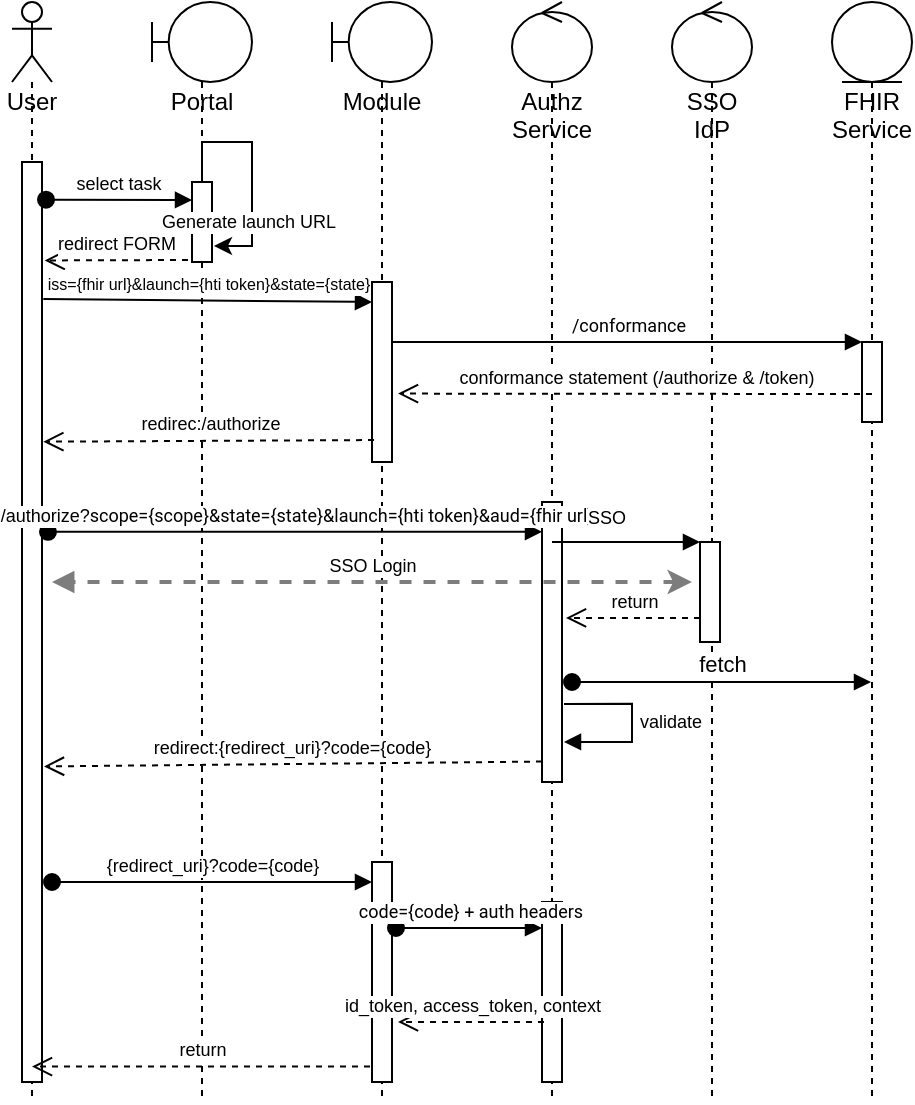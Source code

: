 <mxfile version="20.3.1" type="github">
  <diagram id="ASmLAsQBJp6RxAvkR3ZK" name="Page-1">
    <mxGraphModel dx="931" dy="620" grid="1" gridSize="10" guides="1" tooltips="1" connect="1" arrows="1" fold="1" page="1" pageScale="1" pageWidth="827" pageHeight="1169" math="0" shadow="0">
      <root>
        <mxCell id="0" />
        <mxCell id="1" parent="0" />
        <mxCell id="73914hcnSvvW4cPeAc7Q-7" value="User" style="shape=umlLifeline;participant=umlActor;perimeter=lifelinePerimeter;whiteSpace=wrap;html=1;container=1;collapsible=0;recursiveResize=0;verticalAlign=top;spacingTop=36;outlineConnect=0;" parent="1" vertex="1">
          <mxGeometry x="70" y="40" width="20" height="550" as="geometry" />
        </mxCell>
        <mxCell id="73914hcnSvvW4cPeAc7Q-14" value="" style="html=1;points=[];perimeter=orthogonalPerimeter;" parent="73914hcnSvvW4cPeAc7Q-7" vertex="1">
          <mxGeometry x="5" y="80" width="10" height="460" as="geometry" />
        </mxCell>
        <mxCell id="73914hcnSvvW4cPeAc7Q-8" value="Portal" style="shape=umlLifeline;participant=umlBoundary;perimeter=lifelinePerimeter;whiteSpace=wrap;html=1;container=1;collapsible=0;recursiveResize=0;verticalAlign=top;spacingTop=36;outlineConnect=0;" parent="1" vertex="1">
          <mxGeometry x="140" y="40" width="50" height="550" as="geometry" />
        </mxCell>
        <mxCell id="73914hcnSvvW4cPeAc7Q-16" value="" style="html=1;points=[];perimeter=orthogonalPerimeter;" parent="73914hcnSvvW4cPeAc7Q-8" vertex="1">
          <mxGeometry x="20" y="90" width="10" height="40" as="geometry" />
        </mxCell>
        <mxCell id="73914hcnSvvW4cPeAc7Q-20" style="edgeStyle=orthogonalEdgeStyle;rounded=0;orthogonalLoop=1;jettySize=auto;html=1;entryX=1.1;entryY=0.8;entryDx=0;entryDy=0;entryPerimeter=0;" parent="73914hcnSvvW4cPeAc7Q-8" source="73914hcnSvvW4cPeAc7Q-16" target="73914hcnSvvW4cPeAc7Q-16" edge="1">
          <mxGeometry relative="1" as="geometry" />
        </mxCell>
        <mxCell id="73914hcnSvvW4cPeAc7Q-21" value="Generate launch URL" style="edgeLabel;html=1;align=center;verticalAlign=middle;resizable=0;points=[];fontSize=9;" parent="73914hcnSvvW4cPeAc7Q-20" vertex="1" connectable="0">
          <mxGeometry x="0.328" y="-2" relative="1" as="geometry">
            <mxPoint y="8" as="offset" />
          </mxGeometry>
        </mxCell>
        <mxCell id="73914hcnSvvW4cPeAc7Q-9" value="Module" style="shape=umlLifeline;participant=umlBoundary;perimeter=lifelinePerimeter;whiteSpace=wrap;html=1;container=1;collapsible=0;recursiveResize=0;verticalAlign=top;spacingTop=36;outlineConnect=0;" parent="1" vertex="1">
          <mxGeometry x="230" y="40" width="50" height="550" as="geometry" />
        </mxCell>
        <mxCell id="73914hcnSvvW4cPeAc7Q-23" value="" style="html=1;points=[];perimeter=orthogonalPerimeter;fontSize=9;" parent="73914hcnSvvW4cPeAc7Q-9" vertex="1">
          <mxGeometry x="20" y="140" width="10" height="90" as="geometry" />
        </mxCell>
        <mxCell id="73914hcnSvvW4cPeAc7Q-40" value="" style="html=1;points=[];perimeter=orthogonalPerimeter;fontSize=9;" parent="73914hcnSvvW4cPeAc7Q-9" vertex="1">
          <mxGeometry x="20" y="430" width="10" height="110" as="geometry" />
        </mxCell>
        <mxCell id="73914hcnSvvW4cPeAc7Q-11" value="Authz Service" style="shape=umlLifeline;participant=umlControl;perimeter=lifelinePerimeter;whiteSpace=wrap;html=1;container=1;collapsible=0;recursiveResize=0;verticalAlign=top;spacingTop=36;outlineConnect=0;" parent="1" vertex="1">
          <mxGeometry x="320" y="40" width="40" height="550" as="geometry" />
        </mxCell>
        <mxCell id="73914hcnSvvW4cPeAc7Q-31" value="" style="html=1;points=[];perimeter=orthogonalPerimeter;fontSize=9;" parent="73914hcnSvvW4cPeAc7Q-11" vertex="1">
          <mxGeometry x="15" y="250" width="10" height="140" as="geometry" />
        </mxCell>
        <mxCell id="73914hcnSvvW4cPeAc7Q-42" value="" style="html=1;points=[];perimeter=orthogonalPerimeter;fontSize=9;" parent="73914hcnSvvW4cPeAc7Q-11" vertex="1">
          <mxGeometry x="15" y="450" width="10" height="90" as="geometry" />
        </mxCell>
        <mxCell id="73914hcnSvvW4cPeAc7Q-52" value="validate" style="edgeStyle=orthogonalEdgeStyle;html=1;align=left;spacingLeft=2;endArrow=block;rounded=0;entryX=1.1;entryY=0.857;fontSize=9;strokeColor=#030303;strokeWidth=1;entryDx=0;entryDy=0;entryPerimeter=0;exitX=1.1;exitY=0.721;exitDx=0;exitDy=0;exitPerimeter=0;" parent="73914hcnSvvW4cPeAc7Q-11" source="73914hcnSvvW4cPeAc7Q-31" target="73914hcnSvvW4cPeAc7Q-31" edge="1">
          <mxGeometry relative="1" as="geometry">
            <mxPoint x="205" y="360" as="sourcePoint" />
            <Array as="points">
              <mxPoint x="60" y="351" />
              <mxPoint x="60" y="370" />
            </Array>
          </mxGeometry>
        </mxCell>
        <mxCell id="73914hcnSvvW4cPeAc7Q-12" value="SSO IdP" style="shape=umlLifeline;participant=umlControl;perimeter=lifelinePerimeter;whiteSpace=wrap;html=1;container=1;collapsible=0;recursiveResize=0;verticalAlign=top;spacingTop=36;outlineConnect=0;" parent="1" vertex="1">
          <mxGeometry x="400" y="40" width="40" height="550" as="geometry" />
        </mxCell>
        <mxCell id="73914hcnSvvW4cPeAc7Q-33" value="" style="html=1;points=[];perimeter=orthogonalPerimeter;fontSize=9;" parent="73914hcnSvvW4cPeAc7Q-12" vertex="1">
          <mxGeometry x="14" y="270" width="10" height="50" as="geometry" />
        </mxCell>
        <mxCell id="73914hcnSvvW4cPeAc7Q-13" value="FHIR Service" style="shape=umlLifeline;participant=umlEntity;perimeter=lifelinePerimeter;whiteSpace=wrap;html=1;container=1;collapsible=0;recursiveResize=0;verticalAlign=top;spacingTop=36;outlineConnect=0;" parent="1" vertex="1">
          <mxGeometry x="480" y="40" width="40" height="550" as="geometry" />
        </mxCell>
        <mxCell id="73914hcnSvvW4cPeAc7Q-28" value="" style="html=1;points=[];perimeter=orthogonalPerimeter;fontSize=9;" parent="73914hcnSvvW4cPeAc7Q-13" vertex="1">
          <mxGeometry x="15" y="170" width="10" height="40" as="geometry" />
        </mxCell>
        <mxCell id="73914hcnSvvW4cPeAc7Q-15" value="select task" style="html=1;verticalAlign=bottom;startArrow=oval;startFill=1;endArrow=block;startSize=8;rounded=0;fontSize=9;exitX=1.2;exitY=0.041;exitDx=0;exitDy=0;exitPerimeter=0;" parent="1" source="73914hcnSvvW4cPeAc7Q-14" edge="1">
          <mxGeometry width="60" relative="1" as="geometry">
            <mxPoint x="90" y="140" as="sourcePoint" />
            <mxPoint x="160" y="139" as="targetPoint" />
          </mxGeometry>
        </mxCell>
        <mxCell id="73914hcnSvvW4cPeAc7Q-17" value="redirect FORM" style="html=1;verticalAlign=bottom;endArrow=open;dashed=1;endSize=8;rounded=0;exitX=-0.2;exitY=0.975;exitDx=0;exitDy=0;exitPerimeter=0;fontSize=9;entryX=1.133;entryY=0.107;entryDx=0;entryDy=0;entryPerimeter=0;" parent="1" source="73914hcnSvvW4cPeAc7Q-16" target="73914hcnSvvW4cPeAc7Q-14" edge="1">
          <mxGeometry relative="1" as="geometry">
            <mxPoint x="450" y="320" as="sourcePoint" />
            <mxPoint x="90" y="170" as="targetPoint" />
          </mxGeometry>
        </mxCell>
        <mxCell id="73914hcnSvvW4cPeAc7Q-22" value="&lt;span style=&quot;text-align: start;&quot; id=&quot;docs-internal-guid-1505f8b8-7fff-2bb9-398f-21b4f6429415&quot;&gt;&lt;p style=&quot;line-height: 1.2; text-align: center; margin-top: 0pt; margin-bottom: 0pt;&quot; dir=&quot;ltr&quot;&gt;&lt;span style=&quot;font-family: Asap, sans-serif; font-variant-ligatures: normal; font-variant-east-asian: normal; font-variant-position: normal; vertical-align: baseline;&quot;&gt;&lt;font style=&quot;font-size: 8px;&quot;&gt;iss={fhir url}&amp;amp;launch={hti token}&amp;amp;state={state}&lt;/font&gt;&lt;/span&gt;&lt;/p&gt;&lt;/span&gt;" style="html=1;verticalAlign=bottom;endArrow=block;rounded=0;exitX=1.067;exitY=0.149;exitDx=0;exitDy=0;exitPerimeter=0;" parent="1" source="73914hcnSvvW4cPeAc7Q-14" edge="1">
          <mxGeometry width="80" relative="1" as="geometry">
            <mxPoint x="90" y="190" as="sourcePoint" />
            <mxPoint x="250" y="190" as="targetPoint" />
          </mxGeometry>
        </mxCell>
        <mxCell id="73914hcnSvvW4cPeAc7Q-29" value="&lt;span style=&quot;text-align: start;&quot; id=&quot;docs-internal-guid-a28b069d-7fff-43a8-c809-6137400d5dd9&quot;&gt;&lt;span style=&quot;font-family: Roboto, sans-serif; font-variant-ligatures: normal; font-variant-east-asian: normal; font-variant-position: normal; vertical-align: baseline;&quot;&gt;&lt;font style=&quot;font-size: 9px;&quot;&gt;/conformance&lt;/font&gt;&lt;/span&gt;&lt;/span&gt;" style="html=1;verticalAlign=bottom;endArrow=block;entryX=0;entryY=0;rounded=0;fontSize=9;" parent="1" target="73914hcnSvvW4cPeAc7Q-28" edge="1">
          <mxGeometry relative="1" as="geometry">
            <mxPoint x="260" y="210" as="sourcePoint" />
          </mxGeometry>
        </mxCell>
        <mxCell id="73914hcnSvvW4cPeAc7Q-30" value="conformance statement (/authorize &amp;amp; /token)" style="html=1;verticalAlign=bottom;endArrow=open;dashed=1;endSize=8;rounded=0;fontSize=9;entryX=1.3;entryY=0.62;entryDx=0;entryDy=0;entryPerimeter=0;" parent="1" target="73914hcnSvvW4cPeAc7Q-23" edge="1">
          <mxGeometry relative="1" as="geometry">
            <mxPoint x="425" y="286" as="targetPoint" />
            <mxPoint x="500" y="236" as="sourcePoint" />
          </mxGeometry>
        </mxCell>
        <mxCell id="73914hcnSvvW4cPeAc7Q-32" value="&lt;span style=&quot;text-align: start;&quot; id=&quot;docs-internal-guid-549b7491-7fff-cfe8-88d7-1d511a69c36a&quot;&gt;&lt;span style=&quot;font-family: Roboto, sans-serif; font-variant-ligatures: normal; font-variant-east-asian: normal; font-variant-position: normal; vertical-align: baseline;&quot;&gt;&lt;font style=&quot;font-size: 9px;&quot;&gt;&lt;span style=&quot;font-family: Helvetica; text-align: center;&quot;&gt;/authorize?&lt;/span&gt;scope={scope}&amp;amp;state={state}&amp;amp;launch={hti token}&amp;amp;aud={fhir url}&lt;/font&gt;&lt;/span&gt;&lt;/span&gt;" style="html=1;verticalAlign=bottom;startArrow=oval;endArrow=block;startSize=8;rounded=0;fontSize=9;exitX=1.3;exitY=0.402;exitDx=0;exitDy=0;exitPerimeter=0;" parent="1" source="73914hcnSvvW4cPeAc7Q-14" target="73914hcnSvvW4cPeAc7Q-31" edge="1">
          <mxGeometry relative="1" as="geometry">
            <mxPoint x="90" y="280" as="sourcePoint" />
          </mxGeometry>
        </mxCell>
        <mxCell id="73914hcnSvvW4cPeAc7Q-34" value="SSO" style="html=1;verticalAlign=bottom;endArrow=block;entryX=0;entryY=0;rounded=0;fontSize=9;" parent="1" target="73914hcnSvvW4cPeAc7Q-33" edge="1">
          <mxGeometry x="-0.287" y="4" relative="1" as="geometry">
            <mxPoint x="340" y="310" as="sourcePoint" />
            <mxPoint as="offset" />
          </mxGeometry>
        </mxCell>
        <mxCell id="73914hcnSvvW4cPeAc7Q-36" value="SSO Login" style="html=1;verticalAlign=bottom;endArrow=block;rounded=0;fontSize=9;startArrow=classic;startFill=1;strokeWidth=2;dashed=1;strokeColor=#7D7D7D;" parent="1" edge="1">
          <mxGeometry width="80" relative="1" as="geometry">
            <mxPoint x="410" y="330" as="sourcePoint" />
            <mxPoint x="90" y="330" as="targetPoint" />
          </mxGeometry>
        </mxCell>
        <mxCell id="73914hcnSvvW4cPeAc7Q-35" value="return" style="html=1;verticalAlign=bottom;endArrow=open;dashed=1;endSize=8;rounded=0;fontSize=9;entryX=1.2;entryY=0.414;entryDx=0;entryDy=0;entryPerimeter=0;" parent="1" source="73914hcnSvvW4cPeAc7Q-33" target="73914hcnSvvW4cPeAc7Q-31" edge="1">
          <mxGeometry relative="1" as="geometry">
            <mxPoint x="350" y="350" as="targetPoint" />
            <mxPoint x="410" y="350" as="sourcePoint" />
          </mxGeometry>
        </mxCell>
        <mxCell id="73914hcnSvvW4cPeAc7Q-37" value="redirec:/authorize" style="html=1;verticalAlign=bottom;endArrow=open;dashed=1;endSize=8;rounded=0;exitX=0.1;exitY=0.878;exitDx=0;exitDy=0;exitPerimeter=0;fontSize=9;entryX=1.067;entryY=0.304;entryDx=0;entryDy=0;entryPerimeter=0;" parent="1" source="73914hcnSvvW4cPeAc7Q-23" target="73914hcnSvvW4cPeAc7Q-14" edge="1">
          <mxGeometry relative="1" as="geometry">
            <mxPoint x="238.5" y="260" as="sourcePoint" />
            <mxPoint x="90" y="260" as="targetPoint" />
          </mxGeometry>
        </mxCell>
        <mxCell id="73914hcnSvvW4cPeAc7Q-39" value="redirect:{redirect_uri}?code={code}&amp;nbsp;" style="html=1;verticalAlign=bottom;endArrow=open;dashed=1;endSize=8;rounded=0;fontSize=9;strokeWidth=1;exitX=0;exitY=0.927;exitDx=0;exitDy=0;exitPerimeter=0;entryX=1.1;entryY=0.657;entryDx=0;entryDy=0;entryPerimeter=0;" parent="1" source="73914hcnSvvW4cPeAc7Q-31" target="73914hcnSvvW4cPeAc7Q-14" edge="1">
          <mxGeometry relative="1" as="geometry">
            <mxPoint x="390" y="340" as="sourcePoint" />
            <mxPoint x="90" y="420" as="targetPoint" />
          </mxGeometry>
        </mxCell>
        <mxCell id="73914hcnSvvW4cPeAc7Q-41" value="{redirect_uri}?code={code}" style="html=1;verticalAlign=bottom;startArrow=oval;endArrow=block;startSize=8;rounded=0;fontSize=9;strokeWidth=1;" parent="1" target="73914hcnSvvW4cPeAc7Q-40" edge="1">
          <mxGeometry relative="1" as="geometry">
            <mxPoint x="90" y="480" as="sourcePoint" />
          </mxGeometry>
        </mxCell>
        <mxCell id="73914hcnSvvW4cPeAc7Q-43" value="&lt;span style=&quot;text-align: start;&quot; id=&quot;docs-internal-guid-0ab07bfd-7fff-b5ed-49af-7fb6f616343c&quot;&gt;&lt;p style=&quot;line-height: 1.2; text-align: center; margin-top: 0pt; margin-bottom: 0pt;&quot; dir=&quot;ltr&quot;&gt;&lt;span style=&quot;font-family: Roboto, sans-serif; font-variant-ligatures: normal; font-variant-east-asian: normal; font-variant-position: normal; vertical-align: baseline;&quot;&gt;&lt;font style=&quot;font-size: 9px;&quot;&gt;code={code} + auth headers&lt;/font&gt;&lt;/span&gt;&lt;/p&gt;&lt;/span&gt;" style="html=1;verticalAlign=bottom;startArrow=oval;endArrow=block;startSize=8;rounded=0;fontSize=9;strokeWidth=1;exitX=1.2;exitY=0.3;exitDx=0;exitDy=0;exitPerimeter=0;" parent="1" source="73914hcnSvvW4cPeAc7Q-40" target="73914hcnSvvW4cPeAc7Q-42" edge="1">
          <mxGeometry relative="1" as="geometry">
            <mxPoint x="275" y="440" as="sourcePoint" />
          </mxGeometry>
        </mxCell>
        <mxCell id="73914hcnSvvW4cPeAc7Q-55" value="id_token, access_token, context" style="html=1;verticalAlign=bottom;endArrow=open;dashed=1;endSize=8;rounded=0;fontSize=9;strokeColor=#030303;strokeWidth=1;exitX=0.1;exitY=0.667;exitDx=0;exitDy=0;exitPerimeter=0;entryX=1.3;entryY=0.727;entryDx=0;entryDy=0;entryPerimeter=0;" parent="1" source="73914hcnSvvW4cPeAc7Q-42" target="73914hcnSvvW4cPeAc7Q-40" edge="1">
          <mxGeometry relative="1" as="geometry">
            <mxPoint x="380" y="440" as="sourcePoint" />
            <mxPoint x="300" y="440" as="targetPoint" />
          </mxGeometry>
        </mxCell>
        <mxCell id="73914hcnSvvW4cPeAc7Q-56" value="return" style="html=1;verticalAlign=bottom;endArrow=open;dashed=1;endSize=8;rounded=0;fontSize=9;strokeColor=#030303;strokeWidth=1;exitX=-0.1;exitY=0.93;exitDx=0;exitDy=0;exitPerimeter=0;" parent="1" source="73914hcnSvvW4cPeAc7Q-40" target="73914hcnSvvW4cPeAc7Q-7" edge="1">
          <mxGeometry relative="1" as="geometry">
            <mxPoint x="380" y="350" as="sourcePoint" />
            <mxPoint x="300" y="350" as="targetPoint" />
          </mxGeometry>
        </mxCell>
        <mxCell id="ZieVGQnrHWk_WUKfghvS-3" value="fetch" style="html=1;verticalAlign=bottom;startArrow=oval;startFill=1;endArrow=block;startSize=8;rounded=0;" edge="1" parent="1" target="73914hcnSvvW4cPeAc7Q-13">
          <mxGeometry width="60" relative="1" as="geometry">
            <mxPoint x="350" y="380" as="sourcePoint" />
            <mxPoint x="440" y="320" as="targetPoint" />
            <Array as="points">
              <mxPoint x="390" y="380" />
            </Array>
          </mxGeometry>
        </mxCell>
      </root>
    </mxGraphModel>
  </diagram>
</mxfile>
